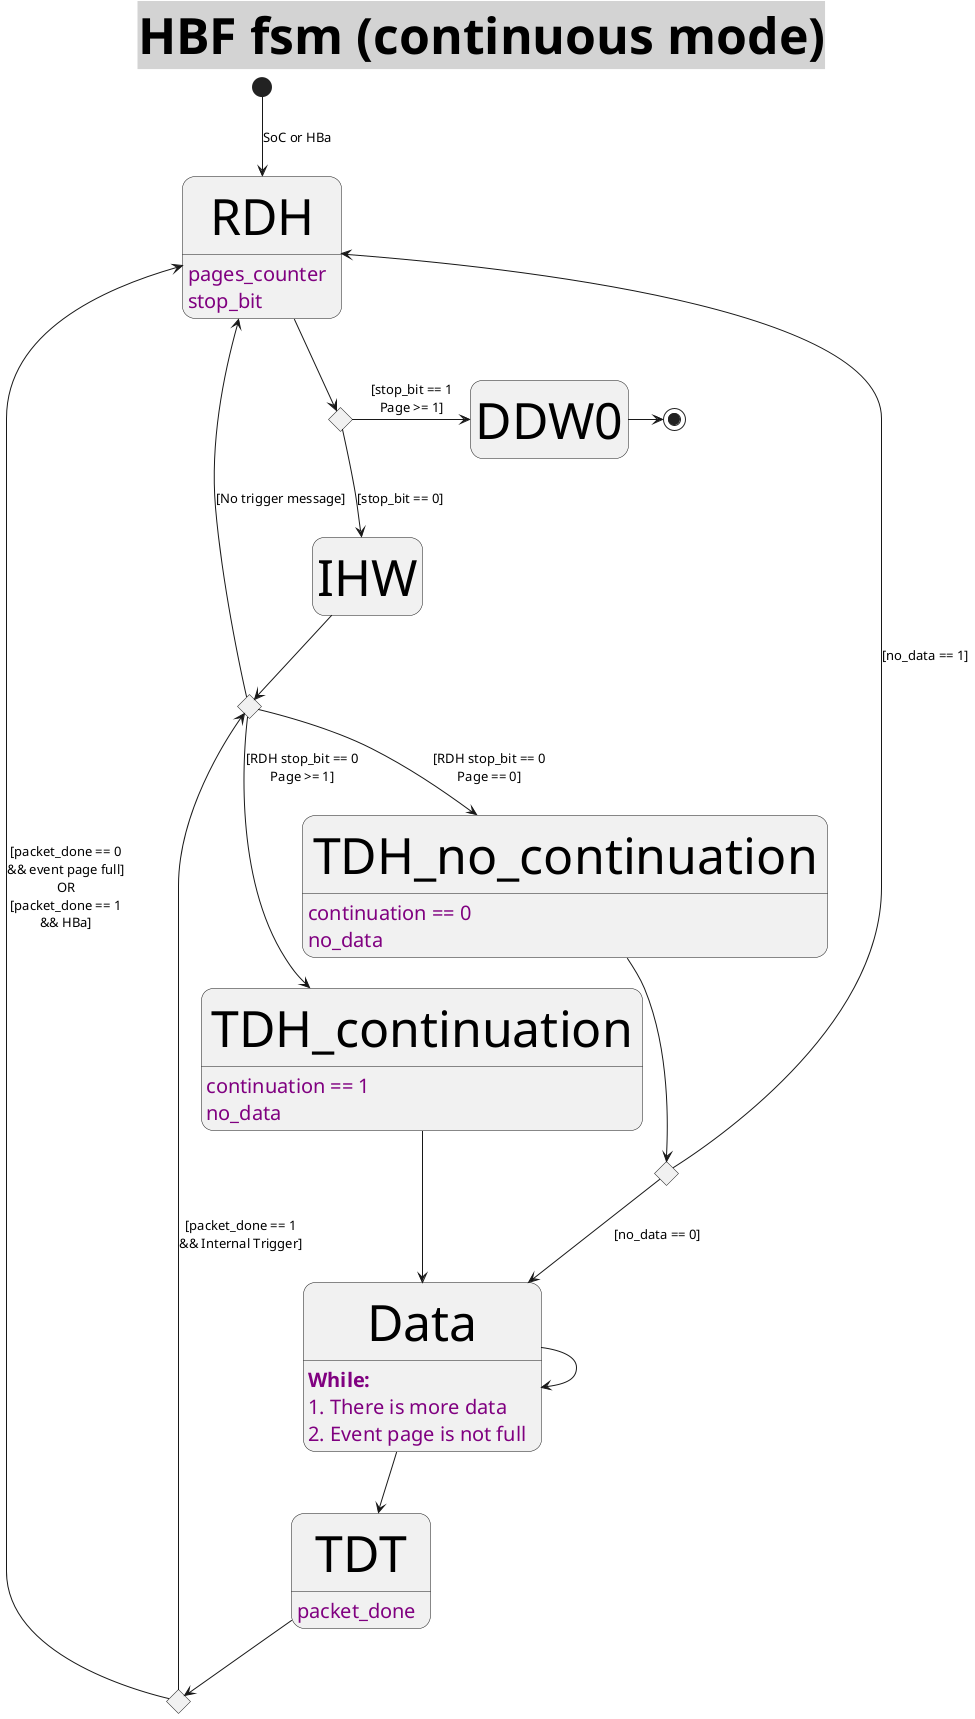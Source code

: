 @startuml HBFStateMachine (continuous mode)
<style>
title {
  HorizontalAlignment right
  FontSize 50
  BackGroundColor lightgrey
  Margin 1
  Padding 0
}

header {
  HorizontalAlignment center
  FontSize 20
  FontColor purple
}

footer {
  HorizontalAlignment left
  FontSize 28
  FontColor red
}

legend {
  FontSize 30
  BackGroundColor yellow
  Margin 30
  Padding 50
}

caption {
  FontSize 32
}
</style>
Title **HBF fsm** (continuous mode)
hide empty description

state after_RDH <<choice>>
state after_IHW <<choice>>
state after_TDH <<choice>>
state after_TDT <<choice>>


[*] --> RDH : SoC or HBa
RDH : pages_counter
RDH : stop_bit
RDH --> after_RDH

after_RDH --> IHW : [stop_bit == 0]
after_RDH -> DDW0 : [stop_bit == 1\nPage >= 1]


IHW --> after_IHW
after_IHW -right-> RDH : [No trigger message]
after_IHW --> TDH_no_continuation : [RDH stop_bit == 0\nPage == 0]
after_IHW --> TDH_continuation : [RDH stop_bit == 0\nPage >= 1]

TDH_continuation --> Data
TDH_continuation: continuation == 1
TDH_continuation: no_data


TDH_no_continuation --> after_TDH
TDH_no_continuation: continuation == 0
TDH_no_continuation: no_data

after_TDH --> Data : [no_data == 0]
after_TDH -right-> RDH : [no_data == 1]

Data -> Data
Data: **While:**
Data:   1. There is more data
Data:   2. Event page is not full

Data --> TDT
TDT: packet_done

TDT --> after_TDT

after_TDT -up-> RDH : [packet_done == 0\n&& event page full]\nOR\n[packet_done == 1\n&& HBa]
after_TDT -> after_IHW : [packet_done == 1\n&& Internal Trigger]

DDW0 -> [*]

@enduml